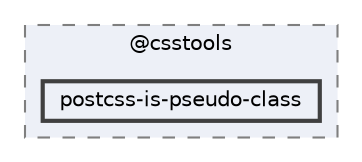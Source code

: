 digraph "pkiclassroomrescheduler/src/main/frontend/node_modules/@csstools/postcss-is-pseudo-class"
{
 // LATEX_PDF_SIZE
  bgcolor="transparent";
  edge [fontname=Helvetica,fontsize=10,labelfontname=Helvetica,labelfontsize=10];
  node [fontname=Helvetica,fontsize=10,shape=box,height=0.2,width=0.4];
  compound=true
  subgraph clusterdir_e64c7a9474e15b6f7032b6f38e6f2d22 {
    graph [ bgcolor="#edf0f7", pencolor="grey50", label="@csstools", fontname=Helvetica,fontsize=10 style="filled,dashed", URL="dir_e64c7a9474e15b6f7032b6f38e6f2d22.html",tooltip=""]
  dir_b6f0e7a522a74e4e47e75cbad11b5002 [label="postcss-is-pseudo-class", fillcolor="#edf0f7", color="grey25", style="filled,bold", URL="dir_b6f0e7a522a74e4e47e75cbad11b5002.html",tooltip=""];
  }
}
